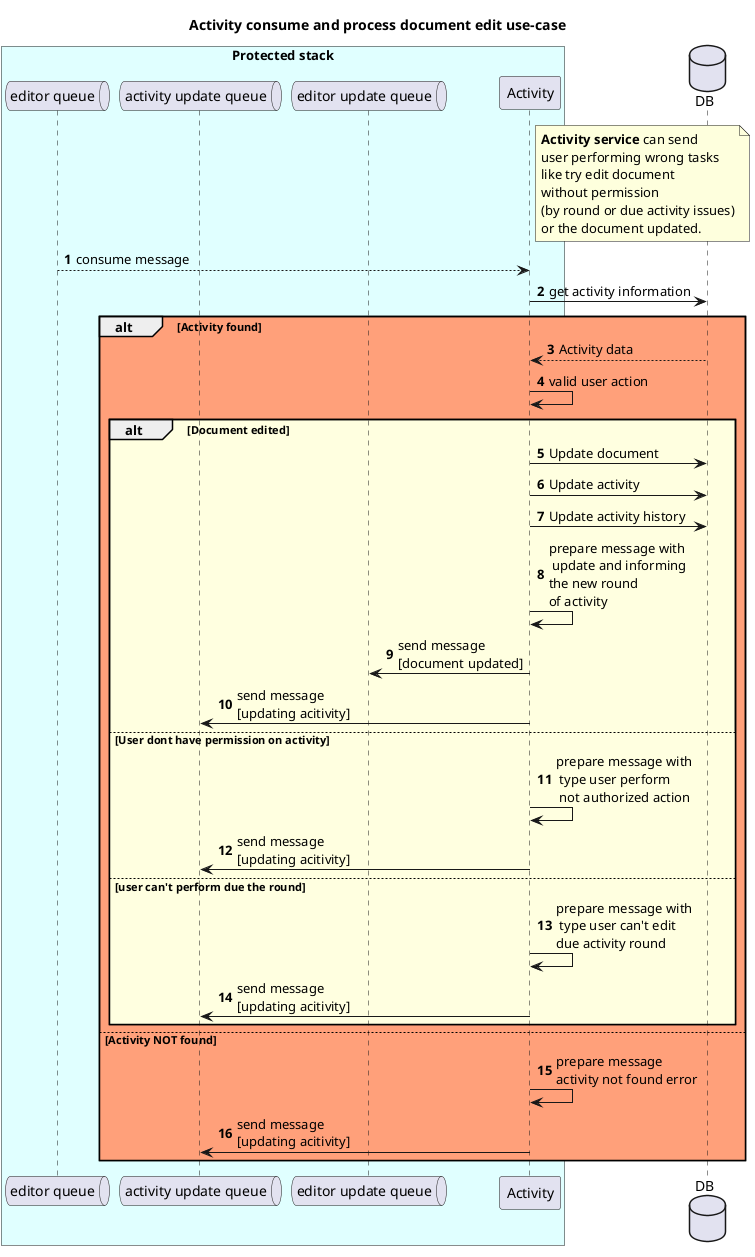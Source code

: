 @startuml
  autonumber
  title "Activity consume and process document edit use-case"

  box "Protected stack" #LightCyan
  queue "editor queue" as EditQueue
  queue "activity update queue" as ActivityUpdateQueue
  queue "editor update queue" as EditorUpdateQueue
  participant Activity
  end box
  database DB
    note right of Activity
    **Activity service** can send 
    user performing wrong tasks 
    like try edit document 
    without permission 
    (by round or due activity issues)
    or the document updated.
  end note
  EditQueue --> Activity: consume message
  Activity -> DB: get activity information
  alt #LightSalmon Activity found
    Activity <-- DB: Activity data
    Activity -> Activity: valid user action
    alt #LightYellow Document edited
      Activity -> DB: Update document
      Activity -> DB: Update activity
      Activity -> DB: Update activity history
      Activity -> Activity: prepare message with \n update and informing \nthe new round \nof activity
      EditorUpdateQueue <- Activity: send message \n[document updated]
      ActivityUpdateQueue <- Activity: send message \n[updating acitivity]
    else User dont have permission on activity
      Activity -> Activity: prepare message with\n type user perform \n not authorized action
      ActivityUpdateQueue <- Activity: send message \n[updating acitivity]
    else user can't perform due the round
      Activity -> Activity: prepare message with\n type user can't edit \ndue activity round
      ActivityUpdateQueue <- Activity: send message \n[updating acitivity]
    end
  else Activity NOT found
    Activity -> Activity: prepare message \nactivity not found error
    ActivityUpdateQueue <- Activity: send message \n[updating acitivity]
  end
  

@enduml